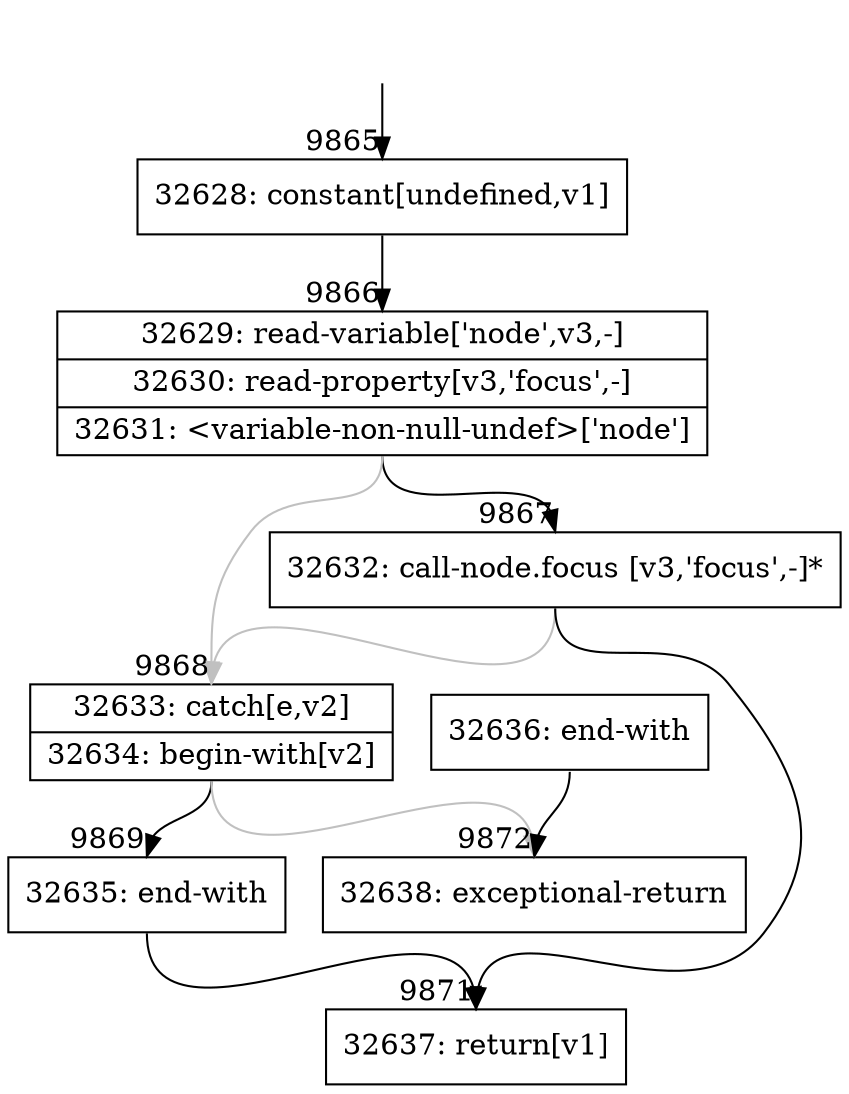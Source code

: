 digraph {
rankdir="TD"
BB_entry733[shape=none,label=""];
BB_entry733 -> BB9865 [tailport=s, headport=n, headlabel="    9865"]
BB9865 [shape=record label="{32628: constant[undefined,v1]}" ] 
BB9865 -> BB9866 [tailport=s, headport=n, headlabel="      9866"]
BB9866 [shape=record label="{32629: read-variable['node',v3,-]|32630: read-property[v3,'focus',-]|32631: \<variable-non-null-undef\>['node']}" ] 
BB9866 -> BB9867 [tailport=s, headport=n, headlabel="      9867"]
BB9866 -> BB9868 [tailport=s, headport=n, color=gray, headlabel="      9868"]
BB9867 [shape=record label="{32632: call-node.focus [v3,'focus',-]*}" ] 
BB9867 -> BB9871 [tailport=s, headport=n, headlabel="      9871"]
BB9867 -> BB9868 [tailport=s, headport=n, color=gray]
BB9868 [shape=record label="{32633: catch[e,v2]|32634: begin-with[v2]}" ] 
BB9868 -> BB9869 [tailport=s, headport=n, headlabel="      9869"]
BB9868 -> BB9872 [tailport=s, headport=n, color=gray, headlabel="      9872"]
BB9869 [shape=record label="{32635: end-with}" ] 
BB9869 -> BB9871 [tailport=s, headport=n]
BB9870 [shape=record label="{32636: end-with}" ] 
BB9870 -> BB9872 [tailport=s, headport=n]
BB9871 [shape=record label="{32637: return[v1]}" ] 
BB9872 [shape=record label="{32638: exceptional-return}" ] 
//#$~ 17533
}
